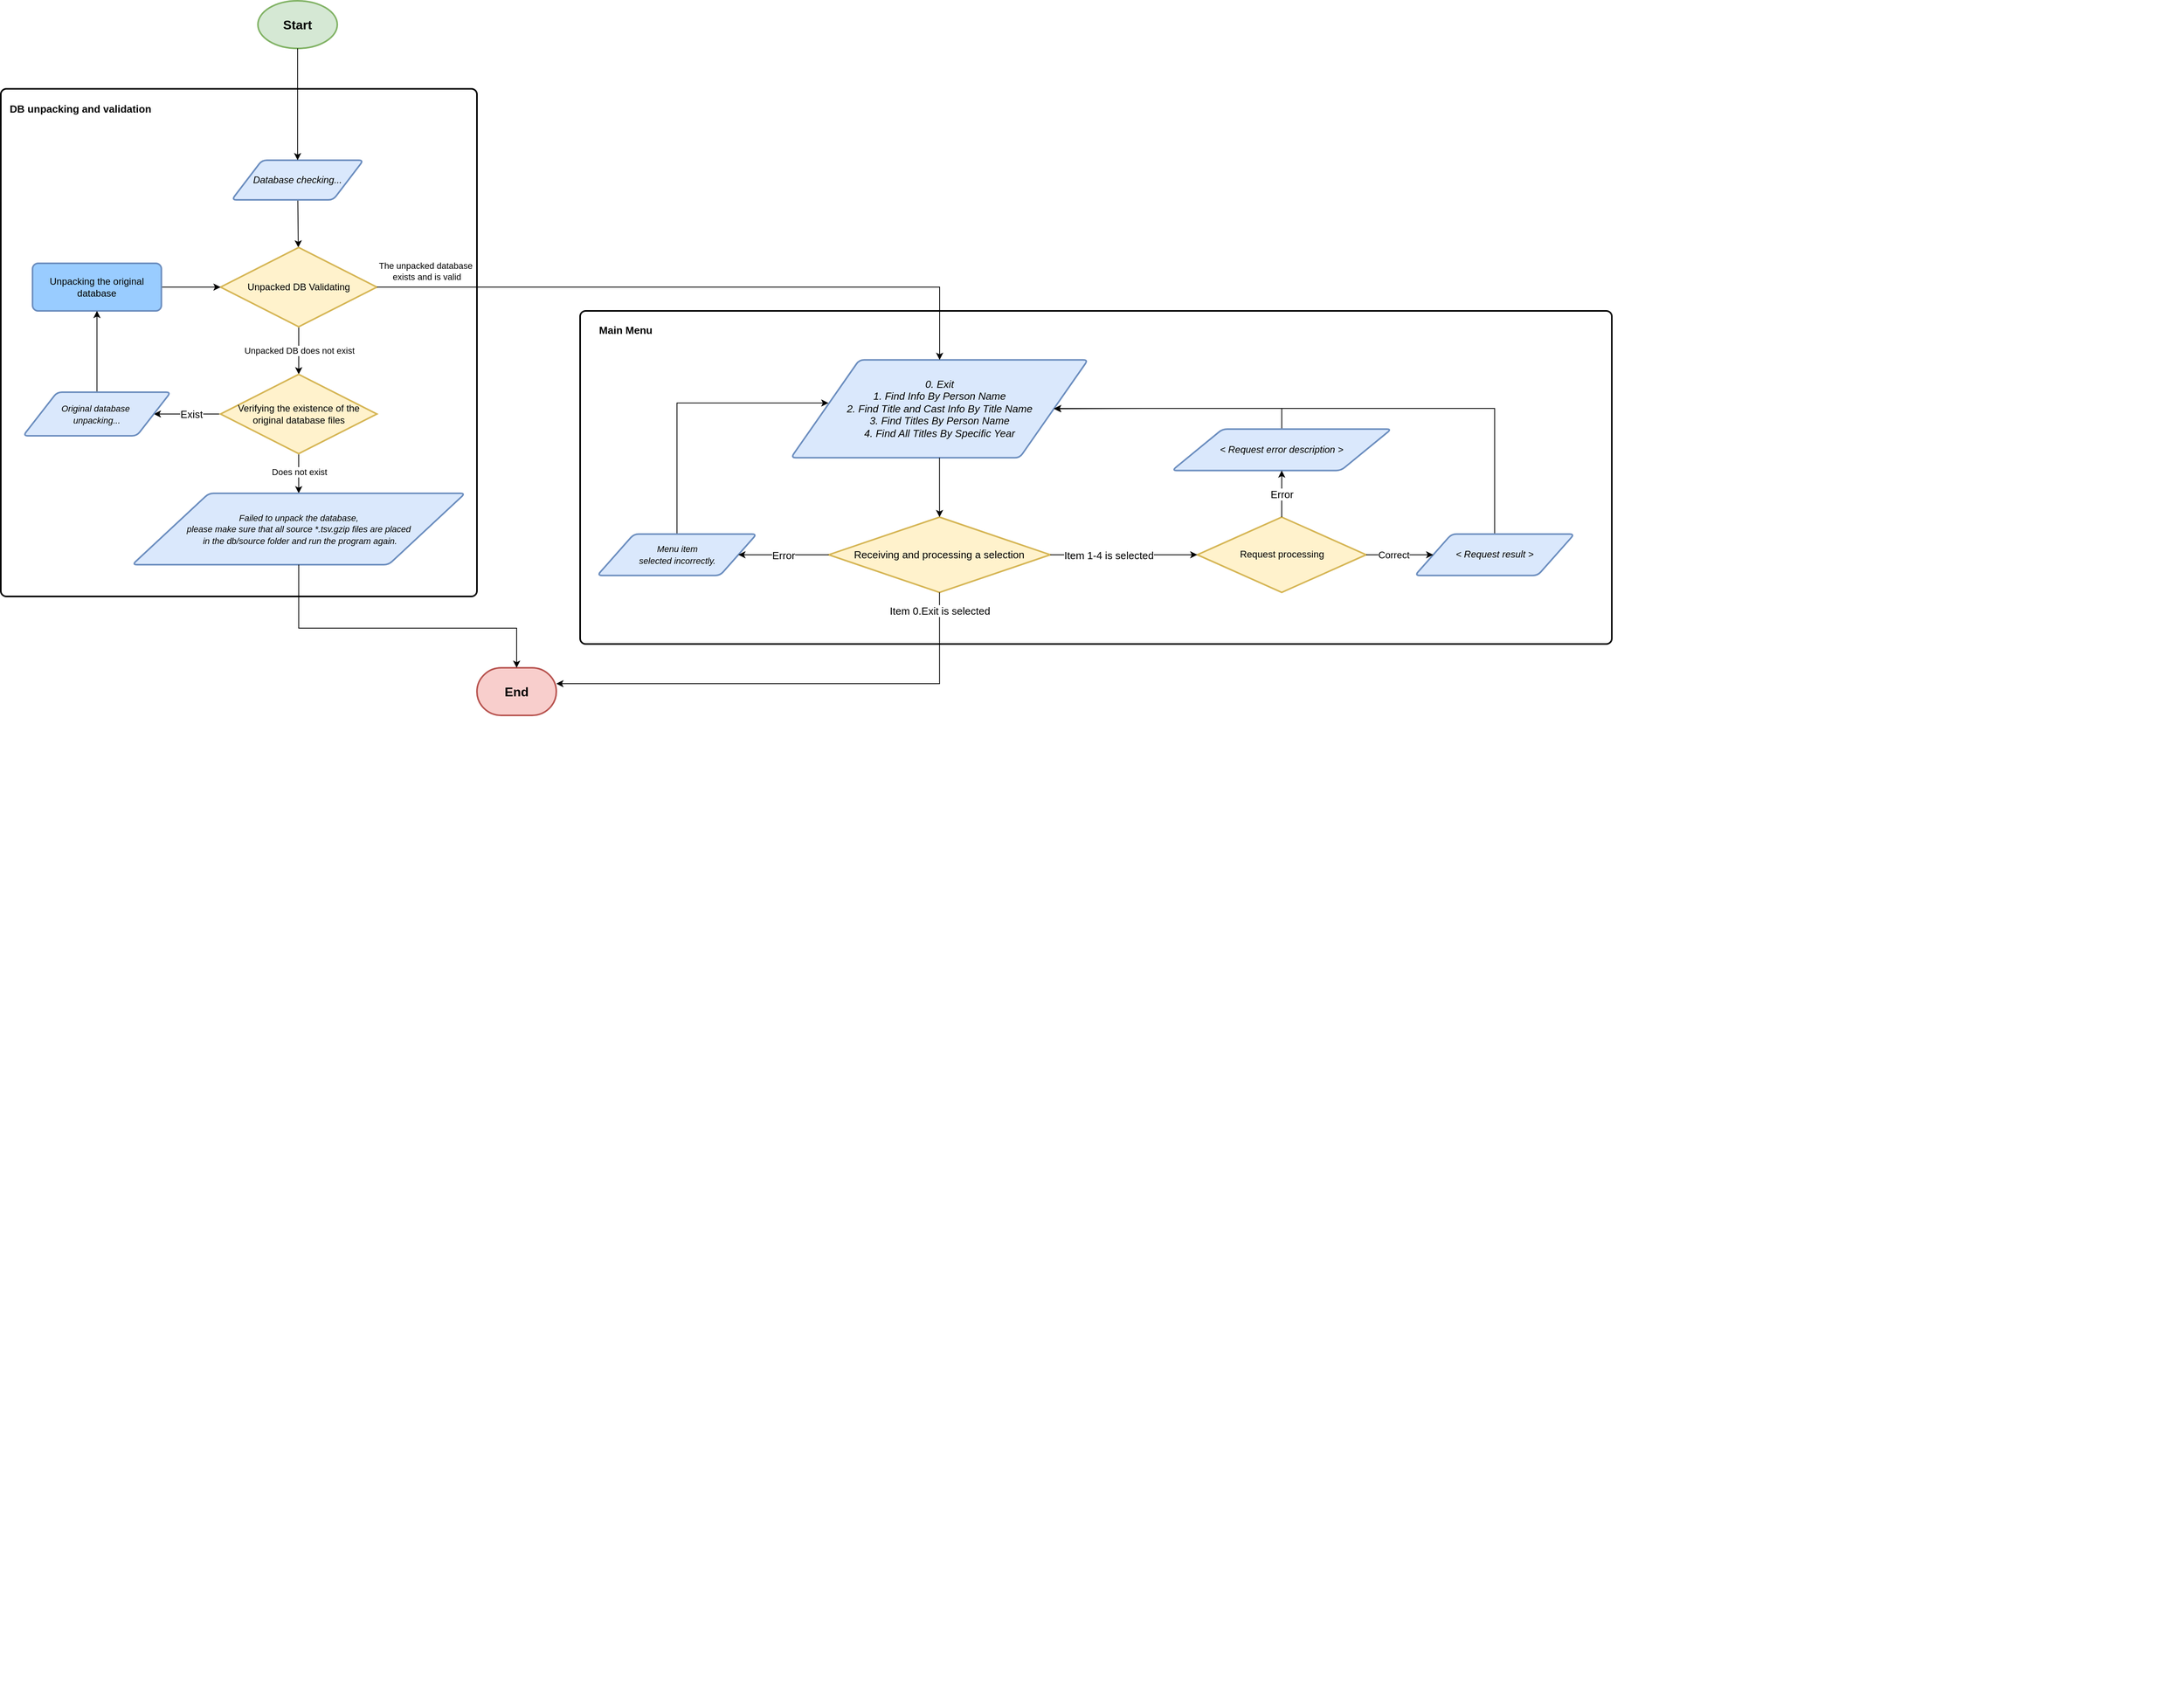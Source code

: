 <mxfile version="20.4.2" type="device"><diagram id="EwkgpyWj1xo3zSyf9fP8" name="Page-1"><mxGraphModel dx="2903" dy="1094" grid="1" gridSize="10" guides="1" tooltips="1" connect="1" arrows="1" fold="1" page="1" pageScale="1" pageWidth="827" pageHeight="1169" math="0" shadow="0"><root><mxCell id="0"/><mxCell id="1" parent="0"/><mxCell id="xEBWGh7zxMLH93MYASYE-51" value="" style="group;fontColor=none;noLabel=1;" vertex="1" connectable="0" parent="1"><mxGeometry x="720" y="1430" width="1300" height="750" as="geometry"/></mxCell><mxCell id="xEBWGh7zxMLH93MYASYE-135" value="" style="group;labelBackgroundColor=none;fillColor=none;strokeColor=none;fontColor=none;noLabel=1;" vertex="1" connectable="0" parent="xEBWGh7zxMLH93MYASYE-51"><mxGeometry x="-720" y="-979" width="1300" height="420" as="geometry"/></mxCell><mxCell id="xEBWGh7zxMLH93MYASYE-49" value="" style="rounded=1;whiteSpace=wrap;html=1;absoluteArcSize=1;arcSize=14;strokeWidth=2;labelBackgroundColor=#FFFFFF;fontColor=#000000;" vertex="1" parent="xEBWGh7zxMLH93MYASYE-135"><mxGeometry width="1300" height="420" as="geometry"/></mxCell><mxCell id="xEBWGh7zxMLH93MYASYE-50" value="&lt;font style=&quot;font-size: 13px;&quot;&gt;&lt;b&gt;Main Menu&lt;/b&gt;&lt;/font&gt;" style="text;html=1;align=center;verticalAlign=middle;resizable=0;points=[];autosize=1;strokeColor=none;fillColor=none;fontColor=#000000;" vertex="1" parent="xEBWGh7zxMLH93MYASYE-135"><mxGeometry x="11.755" y="8.721" width="90" height="30" as="geometry"/></mxCell><mxCell id="xEBWGh7zxMLH93MYASYE-108" value="&lt;i style=&quot;font-size: 13px;&quot;&gt;0. Exit&lt;br&gt;1. Find Info By Person Name&lt;br&gt;2. Find Title and Cast Info By Title Name&lt;br&gt;3. Find Titles By Person Name&lt;br&gt;4. Find All Titles By Specific Year&lt;/i&gt;" style="shape=parallelogram;html=1;strokeWidth=2;perimeter=parallelogramPerimeter;whiteSpace=wrap;rounded=1;arcSize=12;size=0.23;fillColor=#dae8fc;strokeColor=#6c8ebf;" vertex="1" parent="xEBWGh7zxMLH93MYASYE-135"><mxGeometry x="265.726" y="61.709" width="374.252" height="123.418" as="geometry"/></mxCell><mxCell id="xEBWGh7zxMLH93MYASYE-109" value="&lt;span style=&quot;font-size: 13px;&quot;&gt;Receiving and processing a selection&lt;/span&gt;" style="strokeWidth=2;html=1;shape=mxgraph.flowchart.decision;whiteSpace=wrap;fillColor=#fff2cc;strokeColor=#d6b656;labelBackgroundColor=none;" vertex="1" parent="xEBWGh7zxMLH93MYASYE-135"><mxGeometry x="313.254" y="259.999" width="279.196" height="94.937" as="geometry"/></mxCell><mxCell id="xEBWGh7zxMLH93MYASYE-111" style="edgeStyle=orthogonalEdgeStyle;rounded=0;orthogonalLoop=1;jettySize=auto;html=1;fontFamily=Helvetica;fontSize=13;fontColor=#000000;" edge="1" parent="xEBWGh7zxMLH93MYASYE-135" source="xEBWGh7zxMLH93MYASYE-108" target="xEBWGh7zxMLH93MYASYE-109"><mxGeometry relative="1" as="geometry"><mxPoint x="399.669" y="223.101" as="targetPoint"/></mxGeometry></mxCell><mxCell id="xEBWGh7zxMLH93MYASYE-115" style="edgeStyle=orthogonalEdgeStyle;rounded=0;orthogonalLoop=1;jettySize=auto;html=1;entryX=0.126;entryY=0.441;entryDx=0;entryDy=0;fontFamily=Helvetica;fontSize=13;fontColor=#000000;entryPerimeter=0;" edge="1" parent="xEBWGh7zxMLH93MYASYE-135" source="xEBWGh7zxMLH93MYASYE-113" target="xEBWGh7zxMLH93MYASYE-108"><mxGeometry relative="1" as="geometry"><Array as="points"><mxPoint x="122.061" y="115.823"/></Array></mxGeometry></mxCell><mxCell id="xEBWGh7zxMLH93MYASYE-113" value="&lt;span style=&quot;font-size: 11px;&quot;&gt;&lt;i&gt;Menu item &lt;br&gt;selected incorrectly.&lt;/i&gt;&lt;/span&gt;" style="shape=parallelogram;html=1;strokeWidth=2;perimeter=parallelogramPerimeter;whiteSpace=wrap;rounded=1;arcSize=12;size=0.23;labelBackgroundColor=none;fillColor=#dae8fc;strokeColor=#6c8ebf;" vertex="1" parent="xEBWGh7zxMLH93MYASYE-135"><mxGeometry x="21.604" y="281.359" width="200.915" height="52.215" as="geometry"/></mxCell><mxCell id="xEBWGh7zxMLH93MYASYE-114" value="Error" style="edgeStyle=orthogonalEdgeStyle;rounded=0;orthogonalLoop=1;jettySize=auto;html=1;fontFamily=Helvetica;fontSize=13;fontColor=#000000;" edge="1" parent="xEBWGh7zxMLH93MYASYE-135" source="xEBWGh7zxMLH93MYASYE-109" target="xEBWGh7zxMLH93MYASYE-113"><mxGeometry relative="1" as="geometry"/></mxCell><mxCell id="xEBWGh7zxMLH93MYASYE-119" value="Request processing" style="strokeWidth=2;html=1;shape=mxgraph.flowchart.decision;whiteSpace=wrap;fillColor=#fff2cc;strokeColor=#d6b656;" vertex="1" parent="xEBWGh7zxMLH93MYASYE-135"><mxGeometry x="777.734" y="259.999" width="212.732" height="94.937" as="geometry"/></mxCell><mxCell id="xEBWGh7zxMLH93MYASYE-120" style="edgeStyle=orthogonalEdgeStyle;rounded=0;orthogonalLoop=1;jettySize=auto;html=1;fontFamily=Helvetica;fontSize=13;fontColor=#000000;" edge="1" parent="xEBWGh7zxMLH93MYASYE-135" source="xEBWGh7zxMLH93MYASYE-109" target="xEBWGh7zxMLH93MYASYE-119"><mxGeometry relative="1" as="geometry"/></mxCell><mxCell id="xEBWGh7zxMLH93MYASYE-121" value="Item 1-4 is selected" style="edgeLabel;html=1;align=center;verticalAlign=middle;resizable=0;points=[];fontSize=13;fontFamily=Helvetica;fontColor=#000000;" vertex="1" connectable="0" parent="xEBWGh7zxMLH93MYASYE-120"><mxGeometry x="-0.209" relative="1" as="geometry"><mxPoint as="offset"/></mxGeometry></mxCell><mxCell id="xEBWGh7zxMLH93MYASYE-126" style="edgeStyle=orthogonalEdgeStyle;rounded=0;orthogonalLoop=1;jettySize=auto;html=1;entryX=1;entryY=0.5;entryDx=0;entryDy=0;fontFamily=Helvetica;fontSize=13;fontColor=#000000;" edge="1" parent="xEBWGh7zxMLH93MYASYE-135" source="xEBWGh7zxMLH93MYASYE-124" target="xEBWGh7zxMLH93MYASYE-108"><mxGeometry relative="1" as="geometry"><Array as="points"><mxPoint x="884" y="123"/><mxPoint x="712" y="123"/></Array></mxGeometry></mxCell><mxCell id="xEBWGh7zxMLH93MYASYE-124" value="&lt;i style=&quot;&quot;&gt;&lt;font style=&quot;font-size: 12px;&quot;&gt;&amp;lt; Request error description &amp;gt;&lt;/font&gt;&lt;/i&gt;" style="shape=parallelogram;html=1;strokeWidth=2;perimeter=parallelogramPerimeter;whiteSpace=wrap;rounded=1;arcSize=12;size=0.23;labelBackgroundColor=none;fillColor=#dae8fc;strokeColor=#6c8ebf;" vertex="1" parent="xEBWGh7zxMLH93MYASYE-135"><mxGeometry x="745.92" y="149" width="276.36" height="52.22" as="geometry"/></mxCell><mxCell id="xEBWGh7zxMLH93MYASYE-125" value="Error" style="edgeStyle=orthogonalEdgeStyle;rounded=0;orthogonalLoop=1;jettySize=auto;html=1;fontFamily=Helvetica;fontSize=13;fontColor=#000000;" edge="1" parent="xEBWGh7zxMLH93MYASYE-135" source="xEBWGh7zxMLH93MYASYE-119" target="xEBWGh7zxMLH93MYASYE-124"><mxGeometry relative="1" as="geometry"/></mxCell><mxCell id="xEBWGh7zxMLH93MYASYE-134" style="edgeStyle=orthogonalEdgeStyle;rounded=0;orthogonalLoop=1;jettySize=auto;html=1;fontFamily=Helvetica;fontSize=12;fontColor=#000000;" edge="1" parent="xEBWGh7zxMLH93MYASYE-135" source="xEBWGh7zxMLH93MYASYE-130" target="xEBWGh7zxMLH93MYASYE-108"><mxGeometry relative="1" as="geometry"><Array as="points"><mxPoint x="1152" y="123"/></Array></mxGeometry></mxCell><mxCell id="xEBWGh7zxMLH93MYASYE-130" value="&lt;i&gt;&amp;lt; Request result &amp;gt;&lt;/i&gt;" style="shape=parallelogram;html=1;strokeWidth=2;perimeter=parallelogramPerimeter;whiteSpace=wrap;rounded=1;arcSize=12;size=0.23;labelBackgroundColor=none;fillColor=#dae8fc;strokeColor=#6c8ebf;" vertex="1" parent="xEBWGh7zxMLH93MYASYE-135"><mxGeometry x="1051.909" y="281.36" width="200.915" height="52.215" as="geometry"/></mxCell><mxCell id="xEBWGh7zxMLH93MYASYE-131" style="edgeStyle=orthogonalEdgeStyle;rounded=0;orthogonalLoop=1;jettySize=auto;html=1;fontFamily=Helvetica;fontSize=12;fontColor=#000000;" edge="1" parent="xEBWGh7zxMLH93MYASYE-135" source="xEBWGh7zxMLH93MYASYE-119" target="xEBWGh7zxMLH93MYASYE-130"><mxGeometry relative="1" as="geometry"/></mxCell><mxCell id="xEBWGh7zxMLH93MYASYE-133" value="Correct" style="edgeLabel;html=1;align=center;verticalAlign=middle;resizable=0;points=[];fontSize=12;fontFamily=Helvetica;fontColor=#000000;" vertex="1" connectable="0" parent="xEBWGh7zxMLH93MYASYE-131"><mxGeometry x="-0.302" y="-1" relative="1" as="geometry"><mxPoint x="5" y="-1" as="offset"/></mxGeometry></mxCell><mxCell id="xEBWGh7zxMLH93MYASYE-112" value="Item 0.Exit is selected" style="edgeStyle=orthogonalEdgeStyle;rounded=0;orthogonalLoop=1;jettySize=auto;html=1;fontFamily=Helvetica;fontSize=13;fontColor=#000000;exitX=0.5;exitY=1;exitDx=0;exitDy=0;exitPerimeter=0;entryX=1;entryY=0.5;entryDx=0;entryDy=0;entryPerimeter=0;" edge="1" parent="xEBWGh7zxMLH93MYASYE-51" source="xEBWGh7zxMLH93MYASYE-109"><mxGeometry x="-0.922" relative="1" as="geometry"><mxPoint x="-750" y="-509" as="targetPoint"/><Array as="points"><mxPoint x="-267" y="-509"/></Array><mxPoint as="offset"/></mxGeometry></mxCell><mxCell id="xEBWGh7zxMLH93MYASYE-52" value="" style="group" vertex="1" connectable="0" parent="1"><mxGeometry x="-590" y="141" width="460" height="860" as="geometry"/></mxCell><mxCell id="xEBWGh7zxMLH93MYASYE-55" value="" style="group" vertex="1" connectable="0" parent="xEBWGh7zxMLH93MYASYE-52"><mxGeometry y="30" width="460" height="860" as="geometry"/></mxCell><mxCell id="xEBWGh7zxMLH93MYASYE-53" value="" style="rounded=1;whiteSpace=wrap;html=1;absoluteArcSize=1;arcSize=14;strokeWidth=2;labelBackgroundColor=#FFFFFF;fontColor=#000000;" vertex="1" parent="xEBWGh7zxMLH93MYASYE-55"><mxGeometry x="-140" width="600" height="640" as="geometry"/></mxCell><mxCell id="xEBWGh7zxMLH93MYASYE-68" style="edgeStyle=orthogonalEdgeStyle;rounded=0;orthogonalLoop=1;jettySize=auto;html=1;fontColor=#000000;" edge="1" parent="xEBWGh7zxMLH93MYASYE-55" source="xEBWGh7zxMLH93MYASYE-94" target="xEBWGh7zxMLH93MYASYE-93"><mxGeometry relative="1" as="geometry"><mxPoint x="235.462" y="320" as="sourcePoint"/><mxPoint x="240" y="420" as="targetPoint"/><Array as="points"/></mxGeometry></mxCell><mxCell id="xEBWGh7zxMLH93MYASYE-69" value="Unpacked DB&amp;nbsp;does not exist" style="edgeLabel;html=1;align=center;verticalAlign=middle;resizable=0;points=[];fontColor=#000000;" vertex="1" connectable="0" parent="xEBWGh7zxMLH93MYASYE-68"><mxGeometry x="0.02" y="3" relative="1" as="geometry"><mxPoint x="-3" y="-1" as="offset"/></mxGeometry></mxCell><mxCell id="xEBWGh7zxMLH93MYASYE-62" value="" style="endArrow=classic;html=1;rounded=0;" edge="1" parent="xEBWGh7zxMLH93MYASYE-55" source="xEBWGh7zxMLH93MYASYE-85" target="xEBWGh7zxMLH93MYASYE-94"><mxGeometry width="50" height="50" relative="1" as="geometry"><mxPoint x="235.411" y="160" as="sourcePoint"/><mxPoint x="234.827" y="200" as="targetPoint"/></mxGeometry></mxCell><mxCell id="xEBWGh7zxMLH93MYASYE-85" value="&lt;i&gt;Database checking...&lt;/i&gt;" style="shape=parallelogram;html=1;strokeWidth=2;perimeter=parallelogramPerimeter;whiteSpace=wrap;rounded=1;arcSize=12;size=0.23;labelBackgroundColor=none;fillColor=#dae8fc;strokeColor=#6c8ebf;" vertex="1" parent="xEBWGh7zxMLH93MYASYE-55"><mxGeometry x="151" y="90" width="166" height="50" as="geometry"/></mxCell><mxCell id="xEBWGh7zxMLH93MYASYE-95" style="edgeStyle=orthogonalEdgeStyle;rounded=0;orthogonalLoop=1;jettySize=auto;html=1;fontFamily=Courier New;fontSize=11;fontColor=#000000;" edge="1" parent="xEBWGh7zxMLH93MYASYE-55" source="xEBWGh7zxMLH93MYASYE-93" target="xEBWGh7zxMLH93MYASYE-18"><mxGeometry relative="1" as="geometry"/></mxCell><mxCell id="xEBWGh7zxMLH93MYASYE-100" value="Does not exist" style="edgeLabel;html=1;align=center;verticalAlign=middle;resizable=0;points=[];fontSize=11;fontFamily=Helvetica;fontColor=#000000;" vertex="1" connectable="0" parent="xEBWGh7zxMLH93MYASYE-95"><mxGeometry x="-0.098" relative="1" as="geometry"><mxPoint as="offset"/></mxGeometry></mxCell><mxCell id="xEBWGh7zxMLH93MYASYE-101" style="edgeStyle=orthogonalEdgeStyle;rounded=0;orthogonalLoop=1;jettySize=auto;html=1;fontFamily=Helvetica;fontSize=11;fontColor=#000000;" edge="1" parent="xEBWGh7zxMLH93MYASYE-55" source="xEBWGh7zxMLH93MYASYE-93" target="xEBWGh7zxMLH93MYASYE-104"><mxGeometry relative="1" as="geometry"><mxPoint x="90" y="410" as="targetPoint"/></mxGeometry></mxCell><mxCell id="xEBWGh7zxMLH93MYASYE-122" value="Exist" style="edgeLabel;html=1;align=center;verticalAlign=middle;resizable=0;points=[];fontSize=13;fontFamily=Helvetica;fontColor=#000000;" vertex="1" connectable="0" parent="xEBWGh7zxMLH93MYASYE-101"><mxGeometry x="-0.115" relative="1" as="geometry"><mxPoint as="offset"/></mxGeometry></mxCell><mxCell id="xEBWGh7zxMLH93MYASYE-93" value="Verifying the existence of the original database files" style="strokeWidth=2;html=1;shape=mxgraph.flowchart.decision;whiteSpace=wrap;fillColor=#fff2cc;strokeColor=#d6b656;" vertex="1" parent="xEBWGh7zxMLH93MYASYE-55"><mxGeometry x="136.94" y="360" width="196.94" height="100" as="geometry"/></mxCell><mxCell id="xEBWGh7zxMLH93MYASYE-94" value="Unpacked DB Validating" style="strokeWidth=2;html=1;shape=mxgraph.flowchart.decision;whiteSpace=wrap;fillColor=#fff2cc;strokeColor=#d6b656;" vertex="1" parent="xEBWGh7zxMLH93MYASYE-55"><mxGeometry x="136.94" y="200" width="196.94" height="100" as="geometry"/></mxCell><mxCell id="xEBWGh7zxMLH93MYASYE-18" value="&lt;font style=&quot;font-size: 11px;&quot;&gt;&lt;i&gt;Failed to unpack the database, &lt;br&gt;please make sure that all source *.tsv.gzip files are placed&lt;br&gt;&amp;nbsp;in the db/source folder and run the program again.&lt;/i&gt;&lt;/font&gt;" style="shape=parallelogram;html=1;strokeWidth=2;perimeter=parallelogramPerimeter;whiteSpace=wrap;rounded=1;arcSize=12;size=0.23;fillColor=#dae8fc;strokeColor=#6c8ebf;" vertex="1" parent="xEBWGh7zxMLH93MYASYE-55"><mxGeometry x="25.706" y="510" width="419.412" height="90" as="geometry"/></mxCell><mxCell id="xEBWGh7zxMLH93MYASYE-102" style="edgeStyle=orthogonalEdgeStyle;rounded=0;orthogonalLoop=1;jettySize=auto;html=1;fontFamily=Helvetica;fontSize=11;fontColor=#000000;" edge="1" parent="xEBWGh7zxMLH93MYASYE-55" source="xEBWGh7zxMLH93MYASYE-66" target="xEBWGh7zxMLH93MYASYE-94"><mxGeometry relative="1" as="geometry"/></mxCell><mxCell id="xEBWGh7zxMLH93MYASYE-66" value="Unpacking the original database" style="rounded=1;whiteSpace=wrap;html=1;absoluteArcSize=1;arcSize=14;strokeWidth=2;fillColor=#99CCFF;strokeColor=#6c8ebf;" vertex="1" parent="xEBWGh7zxMLH93MYASYE-55"><mxGeometry x="-99.995" y="220" width="162.353" height="60" as="geometry"/></mxCell><mxCell id="xEBWGh7zxMLH93MYASYE-105" style="edgeStyle=orthogonalEdgeStyle;rounded=0;orthogonalLoop=1;jettySize=auto;html=1;entryX=0.5;entryY=1;entryDx=0;entryDy=0;fontFamily=Helvetica;fontSize=11;fontColor=#000000;" edge="1" parent="xEBWGh7zxMLH93MYASYE-55" source="xEBWGh7zxMLH93MYASYE-104" target="xEBWGh7zxMLH93MYASYE-66"><mxGeometry relative="1" as="geometry"/></mxCell><mxCell id="xEBWGh7zxMLH93MYASYE-104" value="&lt;i&gt;&lt;font style=&quot;font-size: 11px;&quot;&gt;Original database&amp;nbsp;&lt;br&gt;&lt;/font&gt;&lt;/i&gt;&lt;span style=&quot;&quot;&gt;&lt;i&gt;&lt;font style=&quot;font-size: 11px;&quot;&gt;unpacking...&lt;/font&gt;&lt;/i&gt;&lt;/span&gt;" style="shape=parallelogram;html=1;strokeWidth=2;perimeter=parallelogramPerimeter;whiteSpace=wrap;rounded=1;arcSize=12;size=0.23;labelBackgroundColor=none;fillColor=#dae8fc;strokeColor=#6c8ebf;" vertex="1" parent="xEBWGh7zxMLH93MYASYE-55"><mxGeometry x="-111.82" y="382.5" width="186" height="55" as="geometry"/></mxCell><mxCell id="xEBWGh7zxMLH93MYASYE-6" value="&lt;b&gt;&lt;font style=&quot;font-size: 16px;&quot;&gt;End&lt;/font&gt;&lt;/b&gt;" style="strokeWidth=2;html=1;shape=mxgraph.flowchart.terminator;whiteSpace=wrap;fillColor=#f8cecc;strokeColor=#b85450;" vertex="1" parent="1"><mxGeometry x="-130" y="901" width="100" height="60" as="geometry"/></mxCell><mxCell id="xEBWGh7zxMLH93MYASYE-58" value="&lt;b&gt;&lt;font style=&quot;font-size: 16px;&quot;&gt;Start&lt;/font&gt;&lt;/b&gt;" style="strokeWidth=2;html=1;shape=mxgraph.flowchart.start_1;whiteSpace=wrap;fillColor=#d5e8d4;strokeColor=#82b366;" vertex="1" parent="1"><mxGeometry x="-406" y="60" width="100" height="60" as="geometry"/></mxCell><mxCell id="xEBWGh7zxMLH93MYASYE-60" value="" style="endArrow=classic;html=1;rounded=0;" edge="1" parent="1" source="xEBWGh7zxMLH93MYASYE-58" target="xEBWGh7zxMLH93MYASYE-85"><mxGeometry width="50" height="50" relative="1" as="geometry"><mxPoint x="-226" y="331" as="sourcePoint"/><mxPoint x="-354.588" y="271" as="targetPoint"/></mxGeometry></mxCell><mxCell id="xEBWGh7zxMLH93MYASYE-83" value="The unpacked database&lt;br&gt;&amp;nbsp;exists and is valid" style="edgeStyle=orthogonalEdgeStyle;rounded=0;orthogonalLoop=1;jettySize=auto;html=1;fontColor=#000000;" edge="1" parent="1" source="xEBWGh7zxMLH93MYASYE-94" target="xEBWGh7zxMLH93MYASYE-108"><mxGeometry x="-0.846" y="20" relative="1" as="geometry"><mxPoint x="-263.06" y="431" as="sourcePoint"/><Array as="points"><mxPoint x="453" y="421"/></Array><mxPoint as="offset"/></mxGeometry></mxCell><mxCell id="xEBWGh7zxMLH93MYASYE-96" style="edgeStyle=orthogonalEdgeStyle;rounded=0;orthogonalLoop=1;jettySize=auto;html=1;fontFamily=Courier New;fontSize=11;fontColor=#000000;" edge="1" parent="1" source="xEBWGh7zxMLH93MYASYE-18" target="xEBWGh7zxMLH93MYASYE-6"><mxGeometry relative="1" as="geometry"><Array as="points"><mxPoint x="-355" y="851"/><mxPoint x="-80" y="851"/></Array></mxGeometry></mxCell><mxCell id="xEBWGh7zxMLH93MYASYE-54" value="&lt;font size=&quot;1&quot; style=&quot;&quot;&gt;&lt;b style=&quot;font-size: 13px;&quot;&gt;DB unpacking and validation&lt;/b&gt;&lt;/font&gt;" style="text;html=1;align=center;verticalAlign=middle;resizable=0;points=[];autosize=1;strokeColor=none;fillColor=none;fontColor=#000000;" vertex="1" parent="1"><mxGeometry x="-730.005" y="181" width="200" height="30" as="geometry"/></mxCell></root></mxGraphModel></diagram></mxfile>